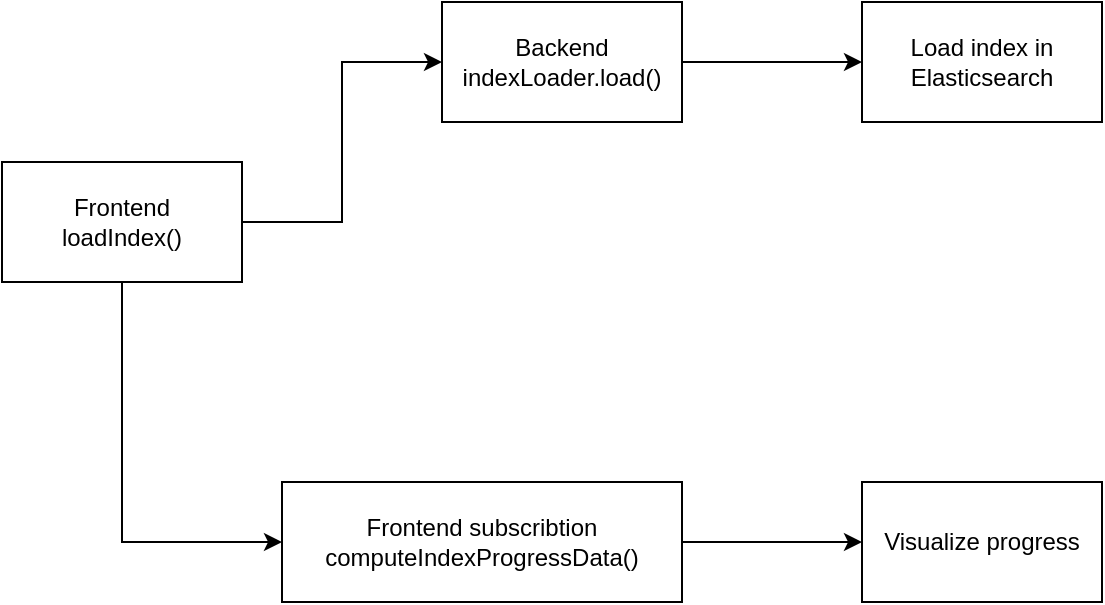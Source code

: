 <mxfile version="15.8.6" type="github">
  <diagram id="kgpKYQtTHZ0yAKxKKP6v" name="Page-1">
    <mxGraphModel dx="1422" dy="762" grid="1" gridSize="10" guides="1" tooltips="1" connect="1" arrows="1" fold="1" page="1" pageScale="1" pageWidth="850" pageHeight="1100" math="0" shadow="0">
      <root>
        <mxCell id="0" />
        <mxCell id="1" parent="0" />
        <mxCell id="oJJegSFmQFO6jVuSpwPJ-3" style="edgeStyle=orthogonalEdgeStyle;rounded=0;orthogonalLoop=1;jettySize=auto;html=1;exitX=0.5;exitY=1;exitDx=0;exitDy=0;entryX=0;entryY=0.5;entryDx=0;entryDy=0;" edge="1" parent="1" source="oJJegSFmQFO6jVuSpwPJ-1" target="oJJegSFmQFO6jVuSpwPJ-2">
          <mxGeometry relative="1" as="geometry" />
        </mxCell>
        <mxCell id="oJJegSFmQFO6jVuSpwPJ-5" style="edgeStyle=orthogonalEdgeStyle;rounded=0;orthogonalLoop=1;jettySize=auto;html=1;exitX=1;exitY=0.5;exitDx=0;exitDy=0;entryX=0;entryY=0.5;entryDx=0;entryDy=0;" edge="1" parent="1" source="oJJegSFmQFO6jVuSpwPJ-1" target="oJJegSFmQFO6jVuSpwPJ-4">
          <mxGeometry relative="1" as="geometry" />
        </mxCell>
        <mxCell id="oJJegSFmQFO6jVuSpwPJ-1" value="Frontend&lt;br&gt;loadIndex()" style="rounded=0;whiteSpace=wrap;html=1;" vertex="1" parent="1">
          <mxGeometry x="180" y="90" width="120" height="60" as="geometry" />
        </mxCell>
        <mxCell id="oJJegSFmQFO6jVuSpwPJ-7" style="edgeStyle=orthogonalEdgeStyle;rounded=0;orthogonalLoop=1;jettySize=auto;html=1;exitX=1;exitY=0.5;exitDx=0;exitDy=0;" edge="1" parent="1" source="oJJegSFmQFO6jVuSpwPJ-2" target="oJJegSFmQFO6jVuSpwPJ-6">
          <mxGeometry relative="1" as="geometry" />
        </mxCell>
        <mxCell id="oJJegSFmQFO6jVuSpwPJ-2" value="Frontend subscribtion&lt;br&gt;computeIndexProgressData()" style="rounded=0;whiteSpace=wrap;html=1;" vertex="1" parent="1">
          <mxGeometry x="320" y="250" width="200" height="60" as="geometry" />
        </mxCell>
        <mxCell id="oJJegSFmQFO6jVuSpwPJ-9" style="edgeStyle=orthogonalEdgeStyle;rounded=0;orthogonalLoop=1;jettySize=auto;html=1;exitX=1;exitY=0.5;exitDx=0;exitDy=0;" edge="1" parent="1" source="oJJegSFmQFO6jVuSpwPJ-4" target="oJJegSFmQFO6jVuSpwPJ-8">
          <mxGeometry relative="1" as="geometry" />
        </mxCell>
        <mxCell id="oJJegSFmQFO6jVuSpwPJ-4" value="Backend&lt;br&gt;indexLoader.load()" style="rounded=0;whiteSpace=wrap;html=1;" vertex="1" parent="1">
          <mxGeometry x="400" y="10" width="120" height="60" as="geometry" />
        </mxCell>
        <mxCell id="oJJegSFmQFO6jVuSpwPJ-6" value="Visualize progress" style="rounded=0;whiteSpace=wrap;html=1;" vertex="1" parent="1">
          <mxGeometry x="610" y="250" width="120" height="60" as="geometry" />
        </mxCell>
        <mxCell id="oJJegSFmQFO6jVuSpwPJ-8" value="Load index in Elasticsearch" style="rounded=0;whiteSpace=wrap;html=1;" vertex="1" parent="1">
          <mxGeometry x="610" y="10" width="120" height="60" as="geometry" />
        </mxCell>
      </root>
    </mxGraphModel>
  </diagram>
</mxfile>
